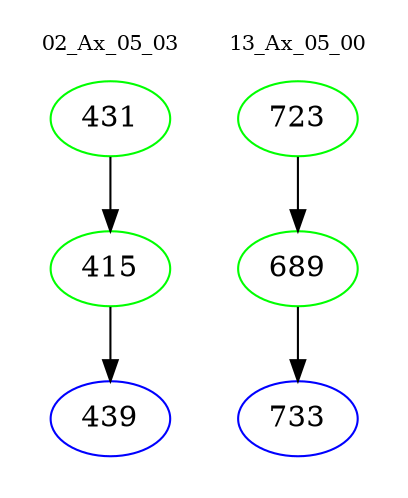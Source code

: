 digraph{
subgraph cluster_0 {
color = white
label = "02_Ax_05_03";
fontsize=10;
T0_431 [label="431", color="green"]
T0_431 -> T0_415 [color="black"]
T0_415 [label="415", color="green"]
T0_415 -> T0_439 [color="black"]
T0_439 [label="439", color="blue"]
}
subgraph cluster_1 {
color = white
label = "13_Ax_05_00";
fontsize=10;
T1_723 [label="723", color="green"]
T1_723 -> T1_689 [color="black"]
T1_689 [label="689", color="green"]
T1_689 -> T1_733 [color="black"]
T1_733 [label="733", color="blue"]
}
}
